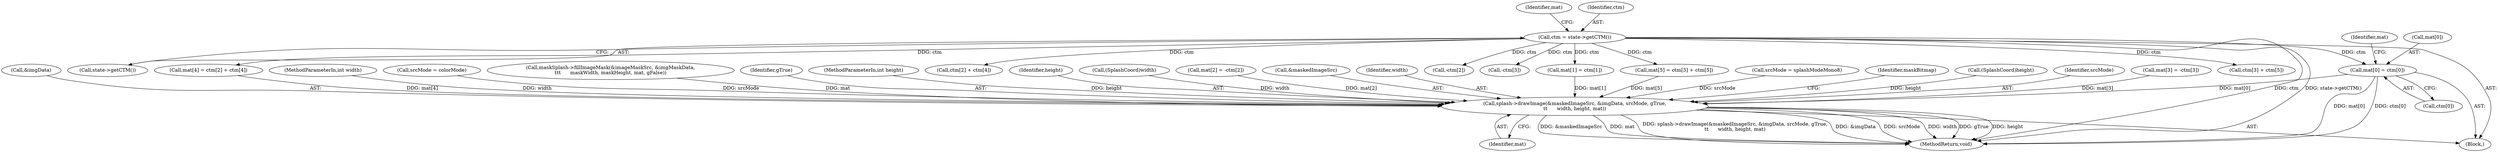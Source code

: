digraph "0_poppler_7b2d314a61fd0e12f47c62996cb49ec0d1ba747a_11@pointer" {
"1000282" [label="(Call,mat[0] = ctm[0])"];
"1000279" [label="(Call,ctm = state->getCTM())"];
"1000680" [label="(Call,splash->drawImage(&maskedImageSrc, &imgData, srcMode, gTrue,\n\t\t      width, height, mat))"];
"1000680" [label="(Call,splash->drawImage(&maskedImageSrc, &imgData, srcMode, gTrue,\n\t\t      width, height, mat))"];
"1000327" [label="(Call,ctm[3] + ctm[5])"];
"1000281" [label="(Call,state->getCTM())"];
"1000296" [label="(Call,mat[2] = -ctm[2])"];
"1000681" [label="(Call,&maskedImageSrc)"];
"1000283" [label="(Call,mat[0])"];
"1000282" [label="(Call,mat[0] = ctm[0])"];
"1000105" [label="(MethodParameterIn,int height)"];
"1000323" [label="(Call,mat[5] = ctm[3] + ctm[5])"];
"1000687" [label="(Identifier,width)"];
"1000688" [label="(Identifier,height)"];
"1000316" [label="(Call,ctm[2] + ctm[4])"];
"1000312" [label="(Call,mat[4] = ctm[2] + ctm[4])"];
"1000300" [label="(Call,-ctm[2])"];
"1000672" [label="(Call,srcMode = splashModeMono8)"];
"1000176" [label="(Block,)"];
"1000284" [label="(Identifier,mat)"];
"1000308" [label="(Call,-ctm[3])"];
"1000691" [label="(Identifier,maskBitmap)"];
"1000280" [label="(Identifier,ctm)"];
"1000198" [label="(Call,(SplashCoord)height)"];
"1000685" [label="(Identifier,srcMode)"];
"1000683" [label="(Call,&imgData)"];
"1000689" [label="(Identifier,mat)"];
"1000104" [label="(MethodParameterIn,int width)"];
"1000304" [label="(Call,mat[3] = -ctm[3])"];
"1000677" [label="(Call,srcMode = colorMode)"];
"1000286" [label="(Call,ctm[0])"];
"1000289" [label="(Call,mat[1] = ctm[1])"];
"1000264" [label="(Call,maskSplash->fillImageMask(&imageMaskSrc, &imgMaskData,\n\t\t\t      maskWidth, maskHeight, mat, gFalse))"];
"1000279" [label="(Call,ctm = state->getCTM())"];
"1000686" [label="(Identifier,gTrue)"];
"1000700" [label="(MethodReturn,void)"];
"1000181" [label="(Call,(SplashCoord)width)"];
"1000291" [label="(Identifier,mat)"];
"1000282" -> "1000176"  [label="AST: "];
"1000282" -> "1000286"  [label="CFG: "];
"1000283" -> "1000282"  [label="AST: "];
"1000286" -> "1000282"  [label="AST: "];
"1000291" -> "1000282"  [label="CFG: "];
"1000282" -> "1000700"  [label="DDG: ctm[0]"];
"1000282" -> "1000700"  [label="DDG: mat[0]"];
"1000279" -> "1000282"  [label="DDG: ctm"];
"1000282" -> "1000680"  [label="DDG: mat[0]"];
"1000279" -> "1000176"  [label="AST: "];
"1000279" -> "1000281"  [label="CFG: "];
"1000280" -> "1000279"  [label="AST: "];
"1000281" -> "1000279"  [label="AST: "];
"1000284" -> "1000279"  [label="CFG: "];
"1000279" -> "1000700"  [label="DDG: ctm"];
"1000279" -> "1000700"  [label="DDG: state->getCTM()"];
"1000279" -> "1000289"  [label="DDG: ctm"];
"1000279" -> "1000300"  [label="DDG: ctm"];
"1000279" -> "1000308"  [label="DDG: ctm"];
"1000279" -> "1000312"  [label="DDG: ctm"];
"1000279" -> "1000316"  [label="DDG: ctm"];
"1000279" -> "1000323"  [label="DDG: ctm"];
"1000279" -> "1000327"  [label="DDG: ctm"];
"1000680" -> "1000176"  [label="AST: "];
"1000680" -> "1000689"  [label="CFG: "];
"1000681" -> "1000680"  [label="AST: "];
"1000683" -> "1000680"  [label="AST: "];
"1000685" -> "1000680"  [label="AST: "];
"1000686" -> "1000680"  [label="AST: "];
"1000687" -> "1000680"  [label="AST: "];
"1000688" -> "1000680"  [label="AST: "];
"1000689" -> "1000680"  [label="AST: "];
"1000691" -> "1000680"  [label="CFG: "];
"1000680" -> "1000700"  [label="DDG: &maskedImageSrc"];
"1000680" -> "1000700"  [label="DDG: mat"];
"1000680" -> "1000700"  [label="DDG: splash->drawImage(&maskedImageSrc, &imgData, srcMode, gTrue,\n\t\t      width, height, mat)"];
"1000680" -> "1000700"  [label="DDG: &imgData"];
"1000680" -> "1000700"  [label="DDG: srcMode"];
"1000680" -> "1000700"  [label="DDG: width"];
"1000680" -> "1000700"  [label="DDG: gTrue"];
"1000680" -> "1000700"  [label="DDG: height"];
"1000677" -> "1000680"  [label="DDG: srcMode"];
"1000672" -> "1000680"  [label="DDG: srcMode"];
"1000104" -> "1000680"  [label="DDG: width"];
"1000181" -> "1000680"  [label="DDG: width"];
"1000105" -> "1000680"  [label="DDG: height"];
"1000198" -> "1000680"  [label="DDG: height"];
"1000289" -> "1000680"  [label="DDG: mat[1]"];
"1000312" -> "1000680"  [label="DDG: mat[4]"];
"1000304" -> "1000680"  [label="DDG: mat[3]"];
"1000296" -> "1000680"  [label="DDG: mat[2]"];
"1000323" -> "1000680"  [label="DDG: mat[5]"];
"1000264" -> "1000680"  [label="DDG: mat"];
}
